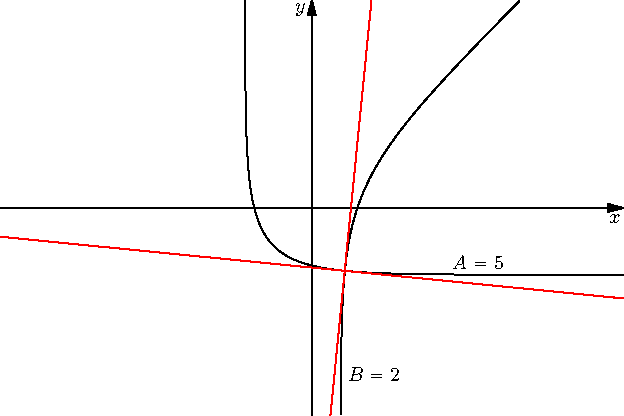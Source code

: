 import graph;

size(11cm);

defaultpen(fontsize(10pt));

xaxis("$x$",axis=YEquals(0),
  xmin=-7.5,
  xmax=7.5,
  Arrow);

yaxis("$y$",axis=XEquals(0),
  ymin=-5,
  ymax=5,
  Arrow);

real f1(real x) {
  return log(abs(2 - exp(x)));
}

pair f2(real t) {
  return (-log(t), -log(5 - t));
}


draw(graph(f1, log(2)+0.0035, 5, n=1000, operator ..));
draw(graph(f2, 1/exp(7.5), 5 - 1/exp(5), n=1000));

draw((0.448017, -5) -- (1.438202, 5), red);
draw((-7.5, -0.6934212) -- (7.5, -2.178699), red);


label("$B = 2$", (1.5, -4));
label("$A = 5$", (4, -1.3));
